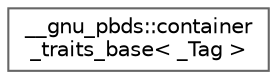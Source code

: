 digraph "Graphical Class Hierarchy"
{
 // LATEX_PDF_SIZE
  bgcolor="transparent";
  edge [fontname=Helvetica,fontsize=10,labelfontname=Helvetica,labelfontsize=10];
  node [fontname=Helvetica,fontsize=10,shape=box,height=0.2,width=0.4];
  rankdir="LR";
  Node0 [id="Node000000",label="__gnu_pbds::container\l_traits_base\< _Tag \>",height=0.2,width=0.4,color="grey40", fillcolor="white", style="filled",URL="$struct____gnu__pbds_1_1container__traits__base.html",tooltip="Primary template, container traits base."];
}
